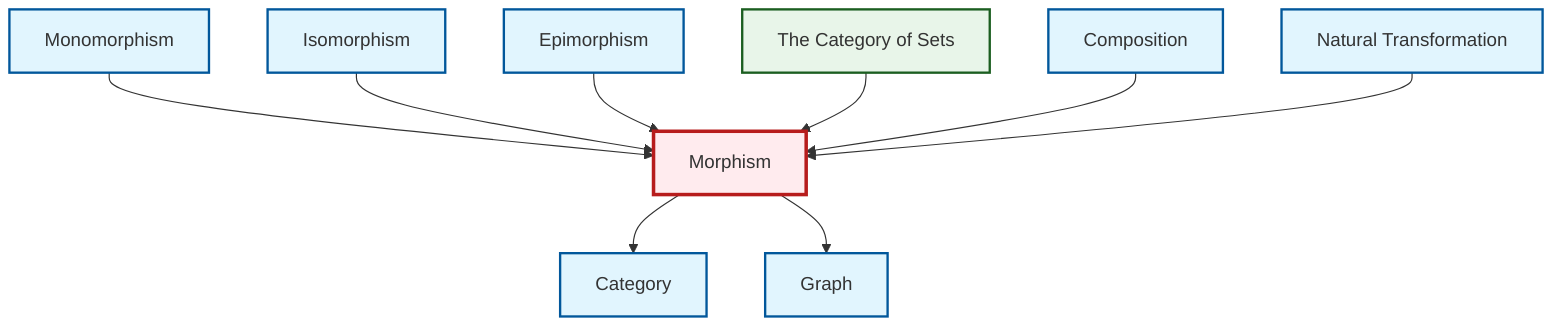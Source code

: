 graph TD
    classDef definition fill:#e1f5fe,stroke:#01579b,stroke-width:2px
    classDef theorem fill:#f3e5f5,stroke:#4a148c,stroke-width:2px
    classDef axiom fill:#fff3e0,stroke:#e65100,stroke-width:2px
    classDef example fill:#e8f5e9,stroke:#1b5e20,stroke-width:2px
    classDef current fill:#ffebee,stroke:#b71c1c,stroke-width:3px
    ex-set-category["The Category of Sets"]:::example
    def-composition["Composition"]:::definition
    def-natural-transformation["Natural Transformation"]:::definition
    def-morphism["Morphism"]:::definition
    def-graph["Graph"]:::definition
    def-epimorphism["Epimorphism"]:::definition
    def-monomorphism["Monomorphism"]:::definition
    def-isomorphism["Isomorphism"]:::definition
    def-category["Category"]:::definition
    def-monomorphism --> def-morphism
    def-morphism --> def-category
    def-isomorphism --> def-morphism
    def-epimorphism --> def-morphism
    def-morphism --> def-graph
    ex-set-category --> def-morphism
    def-composition --> def-morphism
    def-natural-transformation --> def-morphism
    class def-morphism current